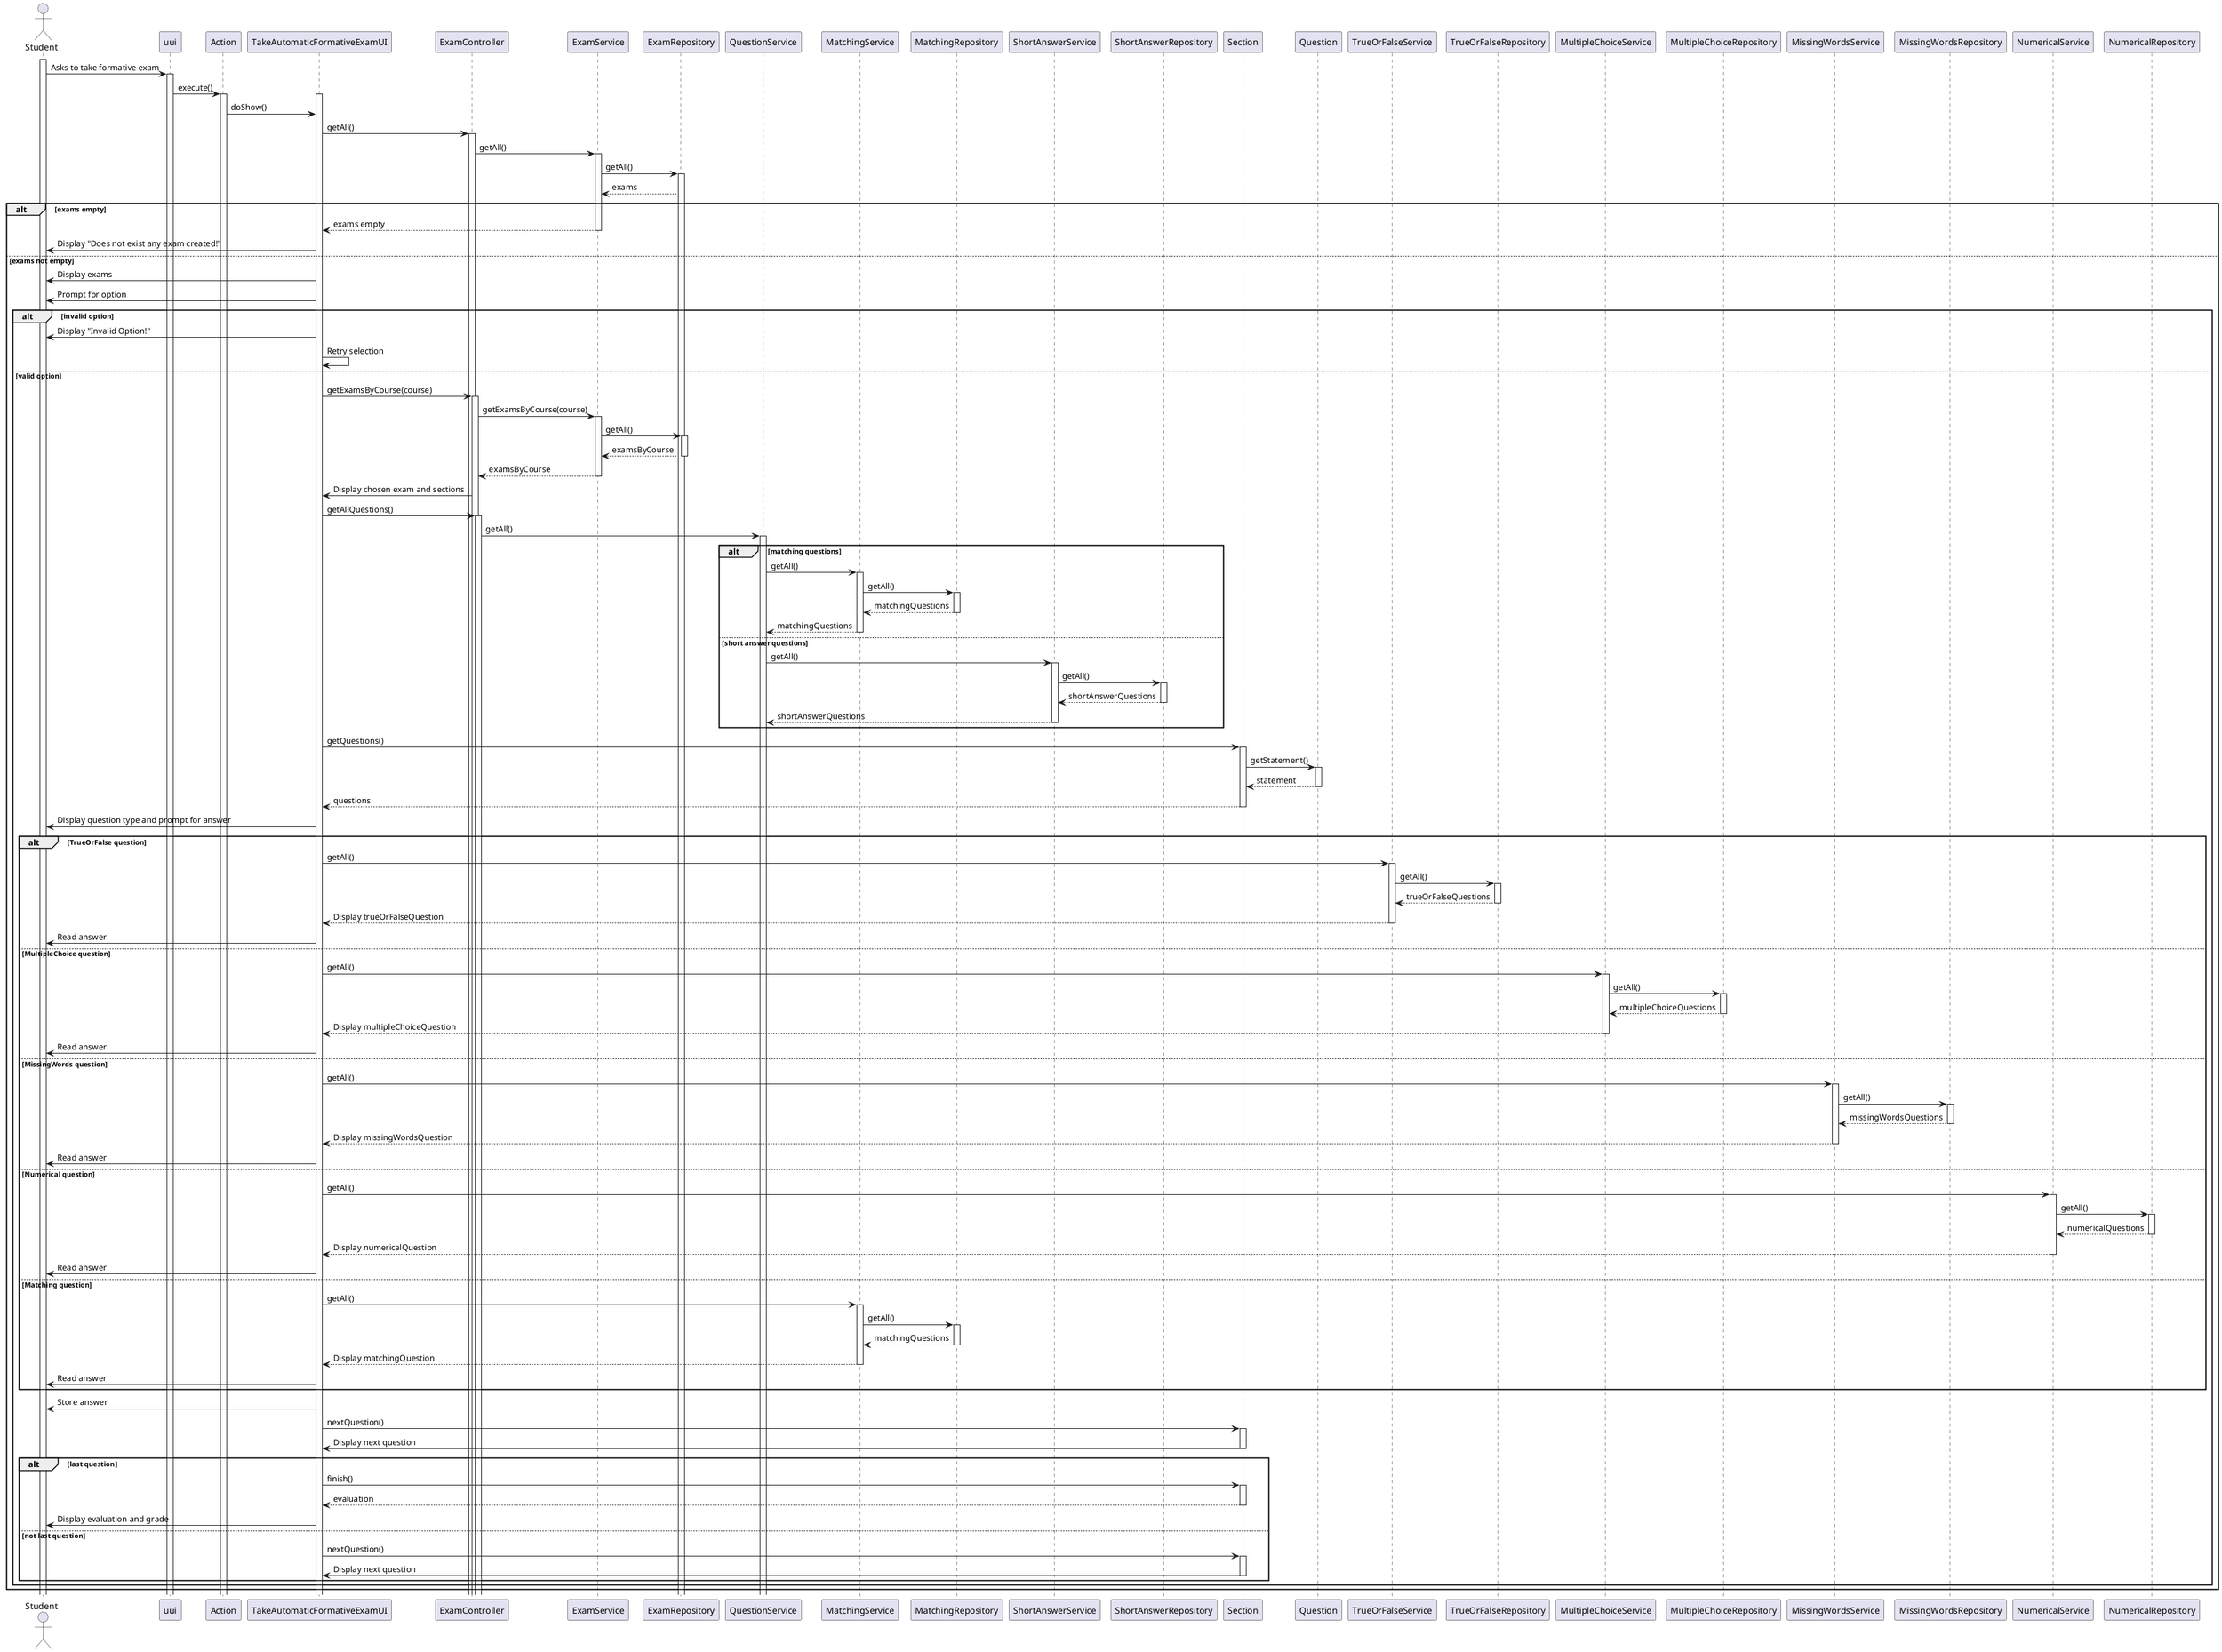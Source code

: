 @startuml

actor Student
activate Student
Student->uui: Asks to take formative exam
activate uui
uui -> Action : execute()
activate Action
participant TakeAutomaticFormativeExamUI
activate TakeAutomaticFormativeExamUI
Action -> TakeAutomaticFormativeExamUI : doShow()


TakeAutomaticFormativeExamUI -> ExamController: getAll()
activate ExamController
ExamController -> ExamService: getAll()
activate ExamService
ExamService -> ExamRepository: getAll()
activate ExamRepository
ExamRepository --> ExamService: exams

alt exams empty
    ExamService --> TakeAutomaticFormativeExamUI: exams empty
    deactivate ExamService
    TakeAutomaticFormativeExamUI -> Student: Display "Does not exist any exam created!"
else exams not empty
    TakeAutomaticFormativeExamUI -> Student: Display exams
    TakeAutomaticFormativeExamUI -> Student: Prompt for option

    alt invalid option
        TakeAutomaticFormativeExamUI -> Student: Display "Invalid Option!"
        TakeAutomaticFormativeExamUI -> TakeAutomaticFormativeExamUI: Retry selection
    else valid option
        TakeAutomaticFormativeExamUI -> ExamController: getExamsByCourse(course)
        activate ExamController
        ExamController -> ExamService: getExamsByCourse(course)
        activate ExamService
        ExamService -> ExamRepository: getAll()
        activate ExamRepository
        ExamRepository --> ExamService: examsByCourse
        deactivate ExamRepository
        ExamService --> ExamController: examsByCourse
        deactivate ExamService
        ExamController -> TakeAutomaticFormativeExamUI: Display chosen exam and sections
        TakeAutomaticFormativeExamUI -> ExamController: getAllQuestions()
        activate ExamController
        ExamController -> QuestionService: getAll()
        activate QuestionService

        alt matching questions
            QuestionService -> MatchingService: getAll()
            activate MatchingService
            MatchingService -> MatchingRepository: getAll()
            activate MatchingRepository
            MatchingRepository --> MatchingService: matchingQuestions
            deactivate MatchingRepository
            MatchingService --> QuestionService: matchingQuestions
            deactivate MatchingService
        else short answer questions
            QuestionService -> ShortAnswerService: getAll()
            activate ShortAnswerService
            ShortAnswerService -> ShortAnswerRepository: getAll()
            activate ShortAnswerRepository
            ShortAnswerRepository --> ShortAnswerService: shortAnswerQuestions
            deactivate ShortAnswerRepository
            ShortAnswerService --> QuestionService: shortAnswerQuestions
            deactivate ShortAnswerService
        end

        TakeAutomaticFormativeExamUI -> Section: getQuestions()
        activate Section
        Section -> Question: getStatement()
        activate Question
        Question --> Section: statement
        deactivate Question
        Section --> TakeAutomaticFormativeExamUI: questions
        deactivate Section

        TakeAutomaticFormativeExamUI -> Student: Display question type and prompt for answer

        alt TrueOrFalse question
            TakeAutomaticFormativeExamUI -> TrueOrFalseService: getAll()
            activate TrueOrFalseService
            TrueOrFalseService -> TrueOrFalseRepository: getAll()
            activate TrueOrFalseRepository
            TrueOrFalseRepository --> TrueOrFalseService: trueOrFalseQuestions
            deactivate TrueOrFalseRepository
            TrueOrFalseService --> TakeAutomaticFormativeExamUI: Display trueOrFalseQuestion
            deactivate TrueOrFalseService
            TakeAutomaticFormativeExamUI -> Student: Read answer
        else MultipleChoice question
            TakeAutomaticFormativeExamUI -> MultipleChoiceService: getAll()
            activate MultipleChoiceService
            MultipleChoiceService -> MultipleChoiceRepository: getAll()
            activate MultipleChoiceRepository
            MultipleChoiceRepository --> MultipleChoiceService: multipleChoiceQuestions
            deactivate MultipleChoiceRepository
            MultipleChoiceService --> TakeAutomaticFormativeExamUI: Display multipleChoiceQuestion
            deactivate MultipleChoiceService
            TakeAutomaticFormativeExamUI -> Student: Read answer
        else MissingWords question
            TakeAutomaticFormativeExamUI -> MissingWordsService: getAll()
            activate MissingWordsService
            MissingWordsService -> MissingWordsRepository: getAll()
            activate MissingWordsRepository
            MissingWordsRepository --> MissingWordsService: missingWordsQuestions
            deactivate MissingWordsRepository
            MissingWordsService --> TakeAutomaticFormativeExamUI: Display missingWordsQuestion
            deactivate MissingWordsService
            TakeAutomaticFormativeExamUI -> Student: Read answer
        else Numerical question
            TakeAutomaticFormativeExamUI -> NumericalService: getAll()
            activate NumericalService
            NumericalService -> NumericalRepository: getAll()
            activate NumericalRepository
            NumericalRepository --> NumericalService: numericalQuestions
            deactivate NumericalRepository
            NumericalService --> TakeAutomaticFormativeExamUI: Display numericalQuestion
            deactivate NumericalService
            TakeAutomaticFormativeExamUI -> Student: Read answer
        else Matching question
            TakeAutomaticFormativeExamUI -> MatchingService: getAll()
            activate MatchingService
            MatchingService -> MatchingRepository: getAll()
            activate MatchingRepository
            MatchingRepository --> MatchingService: matchingQuestions
            deactivate MatchingRepository
            MatchingService --> TakeAutomaticFormativeExamUI: Display matchingQuestion
            deactivate MatchingService
            TakeAutomaticFormativeExamUI -> Student: Read answer
        end

        TakeAutomaticFormativeExamUI -> Student: Store answer

        TakeAutomaticFormativeExamUI -> Section: nextQuestion()
        activate Section
        Section -> TakeAutomaticFormativeExamUI: Display next question
        deactivate Section

        alt last question
            TakeAutomaticFormativeExamUI -> Section: finish()
            activate Section
            Section --> TakeAutomaticFormativeExamUI: evaluation
            deactivate Section
            TakeAutomaticFormativeExamUI -> Student: Display evaluation and grade
        else not last question
            TakeAutomaticFormativeExamUI -> Section: nextQuestion()
            activate Section
            Section -> TakeAutomaticFormativeExamUI: Display next question
            deactivate Section
        end
    end
end

@enduml

